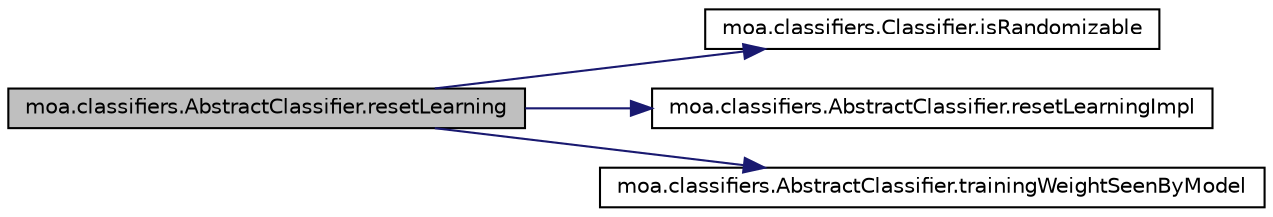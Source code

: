digraph G
{
  edge [fontname="Helvetica",fontsize="10",labelfontname="Helvetica",labelfontsize="10"];
  node [fontname="Helvetica",fontsize="10",shape=record];
  rankdir=LR;
  Node1 [label="moa.classifiers.AbstractClassifier.resetLearning",height=0.2,width=0.4,color="black", fillcolor="grey75", style="filled" fontcolor="black"];
  Node1 -> Node2 [color="midnightblue",fontsize="10",style="solid",fontname="Helvetica"];
  Node2 [label="moa.classifiers.Classifier.isRandomizable",height=0.2,width=0.4,color="black", fillcolor="white", style="filled",URL="$interfacemoa_1_1classifiers_1_1Classifier.html#a1e436b867e2b06cee6c74d6684814a58",tooltip="Gets whether this classifier needs a random seed."];
  Node1 -> Node3 [color="midnightblue",fontsize="10",style="solid",fontname="Helvetica"];
  Node3 [label="moa.classifiers.AbstractClassifier.resetLearningImpl",height=0.2,width=0.4,color="black", fillcolor="white", style="filled",URL="$classmoa_1_1classifiers_1_1AbstractClassifier.html#a099ffcf2417abb919d10d697c0648f29",tooltip="Resets this classifier."];
  Node1 -> Node4 [color="midnightblue",fontsize="10",style="solid",fontname="Helvetica"];
  Node4 [label="moa.classifiers.AbstractClassifier.trainingWeightSeenByModel",height=0.2,width=0.4,color="black", fillcolor="white", style="filled",URL="$classmoa_1_1classifiers_1_1AbstractClassifier.html#af50c85f56d8192f9cf56e621a835b00c",tooltip="Gets the sum of the weights of the instances that have been used by this classifier..."];
}

